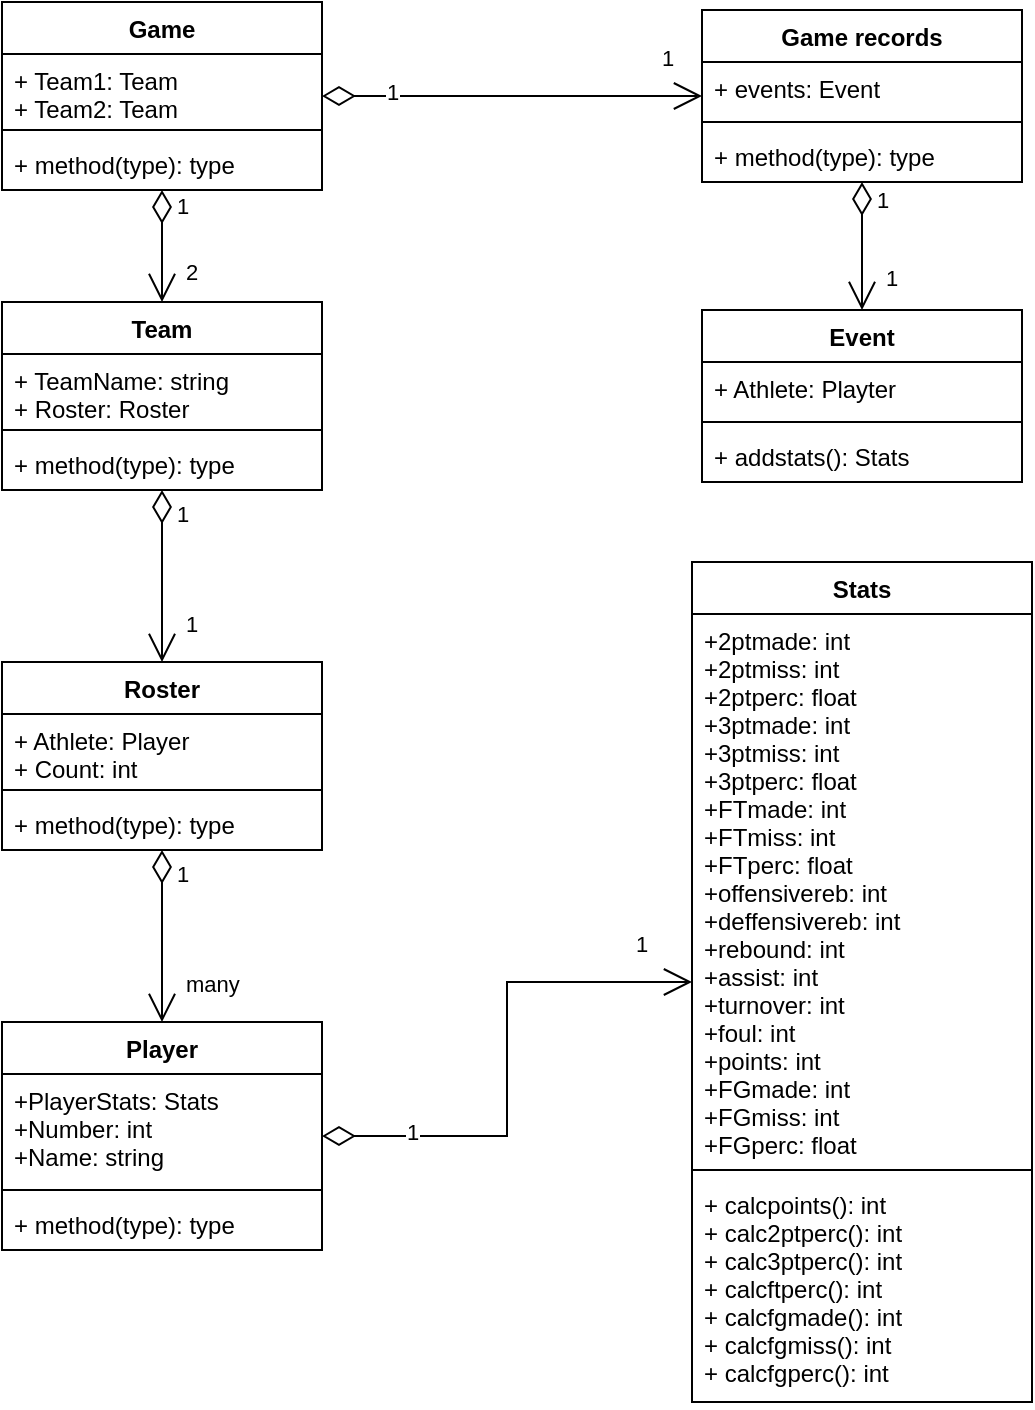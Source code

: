 <mxfile version="20.0.1" type="github">
  <diagram id="C5RBs43oDa-KdzZeNtuy" name="Page-1">
    <mxGraphModel dx="1977" dy="1080" grid="1" gridSize="10" guides="1" tooltips="1" connect="1" arrows="1" fold="1" page="1" pageScale="1" pageWidth="827" pageHeight="1169" math="0" shadow="0">
      <root>
        <mxCell id="WIyWlLk6GJQsqaUBKTNV-0" />
        <mxCell id="WIyWlLk6GJQsqaUBKTNV-1" parent="WIyWlLk6GJQsqaUBKTNV-0" />
        <mxCell id="7j4fDjFhmviyfLZyXL8e-0" value="Game" style="swimlane;fontStyle=1;align=center;verticalAlign=top;childLayout=stackLayout;horizontal=1;startSize=26;horizontalStack=0;resizeParent=1;resizeParentMax=0;resizeLast=0;collapsible=1;marginBottom=0;" vertex="1" parent="WIyWlLk6GJQsqaUBKTNV-1">
          <mxGeometry x="40" y="50" width="160" height="94" as="geometry" />
        </mxCell>
        <mxCell id="7j4fDjFhmviyfLZyXL8e-1" value="+ Team1: Team&#xa;+ Team2: Team" style="text;strokeColor=none;fillColor=none;align=left;verticalAlign=top;spacingLeft=4;spacingRight=4;overflow=hidden;rotatable=0;points=[[0,0.5],[1,0.5]];portConstraint=eastwest;" vertex="1" parent="7j4fDjFhmviyfLZyXL8e-0">
          <mxGeometry y="26" width="160" height="34" as="geometry" />
        </mxCell>
        <mxCell id="7j4fDjFhmviyfLZyXL8e-2" value="" style="line;strokeWidth=1;fillColor=none;align=left;verticalAlign=middle;spacingTop=-1;spacingLeft=3;spacingRight=3;rotatable=0;labelPosition=right;points=[];portConstraint=eastwest;" vertex="1" parent="7j4fDjFhmviyfLZyXL8e-0">
          <mxGeometry y="60" width="160" height="8" as="geometry" />
        </mxCell>
        <mxCell id="7j4fDjFhmviyfLZyXL8e-3" value="+ method(type): type" style="text;strokeColor=none;fillColor=none;align=left;verticalAlign=top;spacingLeft=4;spacingRight=4;overflow=hidden;rotatable=0;points=[[0,0.5],[1,0.5]];portConstraint=eastwest;" vertex="1" parent="7j4fDjFhmviyfLZyXL8e-0">
          <mxGeometry y="68" width="160" height="26" as="geometry" />
        </mxCell>
        <mxCell id="7j4fDjFhmviyfLZyXL8e-4" value="Team" style="swimlane;fontStyle=1;align=center;verticalAlign=top;childLayout=stackLayout;horizontal=1;startSize=26;horizontalStack=0;resizeParent=1;resizeParentMax=0;resizeLast=0;collapsible=1;marginBottom=0;" vertex="1" parent="WIyWlLk6GJQsqaUBKTNV-1">
          <mxGeometry x="40" y="200" width="160" height="94" as="geometry" />
        </mxCell>
        <mxCell id="7j4fDjFhmviyfLZyXL8e-5" value="+ TeamName: string&#xa;+ Roster: Roster" style="text;strokeColor=none;fillColor=none;align=left;verticalAlign=top;spacingLeft=4;spacingRight=4;overflow=hidden;rotatable=0;points=[[0,0.5],[1,0.5]];portConstraint=eastwest;" vertex="1" parent="7j4fDjFhmviyfLZyXL8e-4">
          <mxGeometry y="26" width="160" height="34" as="geometry" />
        </mxCell>
        <mxCell id="7j4fDjFhmviyfLZyXL8e-6" value="" style="line;strokeWidth=1;fillColor=none;align=left;verticalAlign=middle;spacingTop=-1;spacingLeft=3;spacingRight=3;rotatable=0;labelPosition=right;points=[];portConstraint=eastwest;" vertex="1" parent="7j4fDjFhmviyfLZyXL8e-4">
          <mxGeometry y="60" width="160" height="8" as="geometry" />
        </mxCell>
        <mxCell id="7j4fDjFhmviyfLZyXL8e-7" value="+ method(type): type" style="text;strokeColor=none;fillColor=none;align=left;verticalAlign=top;spacingLeft=4;spacingRight=4;overflow=hidden;rotatable=0;points=[[0,0.5],[1,0.5]];portConstraint=eastwest;" vertex="1" parent="7j4fDjFhmviyfLZyXL8e-4">
          <mxGeometry y="68" width="160" height="26" as="geometry" />
        </mxCell>
        <mxCell id="7j4fDjFhmviyfLZyXL8e-8" value="Roster" style="swimlane;fontStyle=1;align=center;verticalAlign=top;childLayout=stackLayout;horizontal=1;startSize=26;horizontalStack=0;resizeParent=1;resizeParentMax=0;resizeLast=0;collapsible=1;marginBottom=0;" vertex="1" parent="WIyWlLk6GJQsqaUBKTNV-1">
          <mxGeometry x="40" y="380" width="160" height="94" as="geometry" />
        </mxCell>
        <mxCell id="7j4fDjFhmviyfLZyXL8e-9" value="+ Athlete: Player&#xa;+ Count: int" style="text;strokeColor=none;fillColor=none;align=left;verticalAlign=top;spacingLeft=4;spacingRight=4;overflow=hidden;rotatable=0;points=[[0,0.5],[1,0.5]];portConstraint=eastwest;" vertex="1" parent="7j4fDjFhmviyfLZyXL8e-8">
          <mxGeometry y="26" width="160" height="34" as="geometry" />
        </mxCell>
        <mxCell id="7j4fDjFhmviyfLZyXL8e-10" value="" style="line;strokeWidth=1;fillColor=none;align=left;verticalAlign=middle;spacingTop=-1;spacingLeft=3;spacingRight=3;rotatable=0;labelPosition=right;points=[];portConstraint=eastwest;" vertex="1" parent="7j4fDjFhmviyfLZyXL8e-8">
          <mxGeometry y="60" width="160" height="8" as="geometry" />
        </mxCell>
        <mxCell id="7j4fDjFhmviyfLZyXL8e-11" value="+ method(type): type" style="text;strokeColor=none;fillColor=none;align=left;verticalAlign=top;spacingLeft=4;spacingRight=4;overflow=hidden;rotatable=0;points=[[0,0.5],[1,0.5]];portConstraint=eastwest;" vertex="1" parent="7j4fDjFhmviyfLZyXL8e-8">
          <mxGeometry y="68" width="160" height="26" as="geometry" />
        </mxCell>
        <mxCell id="7j4fDjFhmviyfLZyXL8e-12" value="Player" style="swimlane;fontStyle=1;align=center;verticalAlign=top;childLayout=stackLayout;horizontal=1;startSize=26;horizontalStack=0;resizeParent=1;resizeParentMax=0;resizeLast=0;collapsible=1;marginBottom=0;" vertex="1" parent="WIyWlLk6GJQsqaUBKTNV-1">
          <mxGeometry x="40" y="560" width="160" height="114" as="geometry" />
        </mxCell>
        <mxCell id="7j4fDjFhmviyfLZyXL8e-13" value="+PlayerStats: Stats&#xa;+Number: int&#xa;+Name: string" style="text;strokeColor=none;fillColor=none;align=left;verticalAlign=top;spacingLeft=4;spacingRight=4;overflow=hidden;rotatable=0;points=[[0,0.5],[1,0.5]];portConstraint=eastwest;" vertex="1" parent="7j4fDjFhmviyfLZyXL8e-12">
          <mxGeometry y="26" width="160" height="54" as="geometry" />
        </mxCell>
        <mxCell id="7j4fDjFhmviyfLZyXL8e-14" value="" style="line;strokeWidth=1;fillColor=none;align=left;verticalAlign=middle;spacingTop=-1;spacingLeft=3;spacingRight=3;rotatable=0;labelPosition=right;points=[];portConstraint=eastwest;" vertex="1" parent="7j4fDjFhmviyfLZyXL8e-12">
          <mxGeometry y="80" width="160" height="8" as="geometry" />
        </mxCell>
        <mxCell id="7j4fDjFhmviyfLZyXL8e-15" value="+ method(type): type" style="text;strokeColor=none;fillColor=none;align=left;verticalAlign=top;spacingLeft=4;spacingRight=4;overflow=hidden;rotatable=0;points=[[0,0.5],[1,0.5]];portConstraint=eastwest;" vertex="1" parent="7j4fDjFhmviyfLZyXL8e-12">
          <mxGeometry y="88" width="160" height="26" as="geometry" />
        </mxCell>
        <mxCell id="7j4fDjFhmviyfLZyXL8e-16" value="Stats" style="swimlane;fontStyle=1;align=center;verticalAlign=top;childLayout=stackLayout;horizontal=1;startSize=26;horizontalStack=0;resizeParent=1;resizeParentMax=0;resizeLast=0;collapsible=1;marginBottom=0;" vertex="1" parent="WIyWlLk6GJQsqaUBKTNV-1">
          <mxGeometry x="385" y="330" width="170" height="420" as="geometry" />
        </mxCell>
        <mxCell id="7j4fDjFhmviyfLZyXL8e-17" value="+2ptmade: int&#xa;+2ptmiss: int&#xa;+2ptperc: float&#xa;+3ptmade: int&#xa;+3ptmiss: int&#xa;+3ptperc: float&#xa;+FTmade: int&#xa;+FTmiss: int&#xa;+FTperc: float&#xa;+offensivereb: int&#xa;+deffensivereb: int&#xa;+rebound: int&#xa;+assist: int&#xa;+turnover: int&#xa;+foul: int&#xa;+points: int&#xa;+FGmade: int&#xa;+FGmiss: int&#xa;+FGperc: float" style="text;strokeColor=none;fillColor=none;align=left;verticalAlign=top;spacingLeft=4;spacingRight=4;overflow=hidden;rotatable=0;points=[[0,0.5],[1,0.5]];portConstraint=eastwest;" vertex="1" parent="7j4fDjFhmviyfLZyXL8e-16">
          <mxGeometry y="26" width="170" height="274" as="geometry" />
        </mxCell>
        <mxCell id="7j4fDjFhmviyfLZyXL8e-18" value="" style="line;strokeWidth=1;fillColor=none;align=left;verticalAlign=middle;spacingTop=-1;spacingLeft=3;spacingRight=3;rotatable=0;labelPosition=right;points=[];portConstraint=eastwest;" vertex="1" parent="7j4fDjFhmviyfLZyXL8e-16">
          <mxGeometry y="300" width="170" height="8" as="geometry" />
        </mxCell>
        <mxCell id="7j4fDjFhmviyfLZyXL8e-19" value="+ calcpoints(): int&#xa;+ calc2ptperc(): int&#xa;+ calc3ptperc(): int&#xa;+ calcftperc(): int&#xa;+ calcfgmade(): int&#xa;+ calcfgmiss(): int&#xa;+ calcfgperc(): int" style="text;strokeColor=none;fillColor=none;align=left;verticalAlign=top;spacingLeft=4;spacingRight=4;overflow=hidden;rotatable=0;points=[[0,0.5],[1,0.5]];portConstraint=eastwest;" vertex="1" parent="7j4fDjFhmviyfLZyXL8e-16">
          <mxGeometry y="308" width="170" height="112" as="geometry" />
        </mxCell>
        <mxCell id="7j4fDjFhmviyfLZyXL8e-20" value="2" style="endArrow=open;html=1;endSize=12;startArrow=diamondThin;startSize=14;startFill=0;edgeStyle=orthogonalEdgeStyle;align=left;verticalAlign=bottom;rounded=0;exitX=0.5;exitY=1;exitDx=0;exitDy=0;entryX=0.5;entryY=0;entryDx=0;entryDy=0;" edge="1" parent="WIyWlLk6GJQsqaUBKTNV-1" source="7j4fDjFhmviyfLZyXL8e-0" target="7j4fDjFhmviyfLZyXL8e-4">
          <mxGeometry x="0.767" y="10" relative="1" as="geometry">
            <mxPoint x="190" y="610" as="sourcePoint" />
            <mxPoint x="350" y="610" as="targetPoint" />
            <mxPoint as="offset" />
          </mxGeometry>
        </mxCell>
        <mxCell id="7j4fDjFhmviyfLZyXL8e-21" value="1" style="edgeLabel;html=1;align=center;verticalAlign=middle;resizable=0;points=[];" vertex="1" connectable="0" parent="7j4fDjFhmviyfLZyXL8e-20">
          <mxGeometry x="-0.717" y="2" relative="1" as="geometry">
            <mxPoint x="8" as="offset" />
          </mxGeometry>
        </mxCell>
        <mxCell id="7j4fDjFhmviyfLZyXL8e-25" value="1" style="endArrow=open;html=1;endSize=12;startArrow=diamondThin;startSize=14;startFill=0;edgeStyle=orthogonalEdgeStyle;align=left;verticalAlign=bottom;rounded=0;" edge="1" parent="WIyWlLk6GJQsqaUBKTNV-1" source="7j4fDjFhmviyfLZyXL8e-4" target="7j4fDjFhmviyfLZyXL8e-8">
          <mxGeometry x="0.767" y="10" relative="1" as="geometry">
            <mxPoint x="120" y="310" as="sourcePoint" />
            <mxPoint x="119.67" y="610" as="targetPoint" />
            <mxPoint as="offset" />
            <Array as="points" />
          </mxGeometry>
        </mxCell>
        <mxCell id="7j4fDjFhmviyfLZyXL8e-26" value="1" style="edgeLabel;html=1;align=center;verticalAlign=middle;resizable=0;points=[];" vertex="1" connectable="0" parent="7j4fDjFhmviyfLZyXL8e-25">
          <mxGeometry x="-0.717" y="2" relative="1" as="geometry">
            <mxPoint x="8" as="offset" />
          </mxGeometry>
        </mxCell>
        <mxCell id="7j4fDjFhmviyfLZyXL8e-27" value="many" style="endArrow=open;html=1;endSize=12;startArrow=diamondThin;startSize=14;startFill=0;edgeStyle=orthogonalEdgeStyle;align=left;verticalAlign=bottom;rounded=0;entryX=0.5;entryY=0;entryDx=0;entryDy=0;" edge="1" parent="WIyWlLk6GJQsqaUBKTNV-1" source="7j4fDjFhmviyfLZyXL8e-8" target="7j4fDjFhmviyfLZyXL8e-12">
          <mxGeometry x="0.767" y="10" relative="1" as="geometry">
            <mxPoint x="129.67" y="534" as="sourcePoint" />
            <mxPoint x="129.67" y="620" as="targetPoint" />
            <mxPoint as="offset" />
          </mxGeometry>
        </mxCell>
        <mxCell id="7j4fDjFhmviyfLZyXL8e-28" value="1" style="edgeLabel;html=1;align=center;verticalAlign=middle;resizable=0;points=[];" vertex="1" connectable="0" parent="7j4fDjFhmviyfLZyXL8e-27">
          <mxGeometry x="-0.717" y="2" relative="1" as="geometry">
            <mxPoint x="8" as="offset" />
          </mxGeometry>
        </mxCell>
        <mxCell id="7j4fDjFhmviyfLZyXL8e-29" value="1" style="endArrow=open;html=1;endSize=12;startArrow=diamondThin;startSize=14;startFill=0;edgeStyle=orthogonalEdgeStyle;align=left;verticalAlign=bottom;rounded=0;" edge="1" parent="WIyWlLk6GJQsqaUBKTNV-1" source="7j4fDjFhmviyfLZyXL8e-12" target="7j4fDjFhmviyfLZyXL8e-16">
          <mxGeometry x="0.767" y="10" relative="1" as="geometry">
            <mxPoint x="139.67" y="544" as="sourcePoint" />
            <mxPoint x="120" y="810" as="targetPoint" />
            <mxPoint as="offset" />
          </mxGeometry>
        </mxCell>
        <mxCell id="7j4fDjFhmviyfLZyXL8e-30" value="1" style="edgeLabel;html=1;align=center;verticalAlign=middle;resizable=0;points=[];" vertex="1" connectable="0" parent="7j4fDjFhmviyfLZyXL8e-29">
          <mxGeometry x="-0.717" y="2" relative="1" as="geometry">
            <mxPoint x="8" as="offset" />
          </mxGeometry>
        </mxCell>
        <mxCell id="7j4fDjFhmviyfLZyXL8e-43" value="Game records" style="swimlane;fontStyle=1;align=center;verticalAlign=top;childLayout=stackLayout;horizontal=1;startSize=26;horizontalStack=0;resizeParent=1;resizeParentMax=0;resizeLast=0;collapsible=1;marginBottom=0;" vertex="1" parent="WIyWlLk6GJQsqaUBKTNV-1">
          <mxGeometry x="390" y="54" width="160" height="86" as="geometry" />
        </mxCell>
        <mxCell id="7j4fDjFhmviyfLZyXL8e-44" value="+ events: Event" style="text;strokeColor=none;fillColor=none;align=left;verticalAlign=top;spacingLeft=4;spacingRight=4;overflow=hidden;rotatable=0;points=[[0,0.5],[1,0.5]];portConstraint=eastwest;" vertex="1" parent="7j4fDjFhmviyfLZyXL8e-43">
          <mxGeometry y="26" width="160" height="26" as="geometry" />
        </mxCell>
        <mxCell id="7j4fDjFhmviyfLZyXL8e-45" value="" style="line;strokeWidth=1;fillColor=none;align=left;verticalAlign=middle;spacingTop=-1;spacingLeft=3;spacingRight=3;rotatable=0;labelPosition=right;points=[];portConstraint=eastwest;" vertex="1" parent="7j4fDjFhmviyfLZyXL8e-43">
          <mxGeometry y="52" width="160" height="8" as="geometry" />
        </mxCell>
        <mxCell id="7j4fDjFhmviyfLZyXL8e-46" value="+ method(type): type" style="text;strokeColor=none;fillColor=none;align=left;verticalAlign=top;spacingLeft=4;spacingRight=4;overflow=hidden;rotatable=0;points=[[0,0.5],[1,0.5]];portConstraint=eastwest;" vertex="1" parent="7j4fDjFhmviyfLZyXL8e-43">
          <mxGeometry y="60" width="160" height="26" as="geometry" />
        </mxCell>
        <mxCell id="7j4fDjFhmviyfLZyXL8e-47" value="1" style="endArrow=open;html=1;endSize=12;startArrow=diamondThin;startSize=14;startFill=0;edgeStyle=orthogonalEdgeStyle;align=left;verticalAlign=bottom;rounded=0;" edge="1" parent="WIyWlLk6GJQsqaUBKTNV-1" source="7j4fDjFhmviyfLZyXL8e-0" target="7j4fDjFhmviyfLZyXL8e-43">
          <mxGeometry x="0.767" y="10" relative="1" as="geometry">
            <mxPoint x="130" y="304" as="sourcePoint" />
            <mxPoint x="130" y="390" as="targetPoint" />
            <mxPoint as="offset" />
            <Array as="points" />
          </mxGeometry>
        </mxCell>
        <mxCell id="7j4fDjFhmviyfLZyXL8e-48" value="1" style="edgeLabel;html=1;align=center;verticalAlign=middle;resizable=0;points=[];" vertex="1" connectable="0" parent="7j4fDjFhmviyfLZyXL8e-47">
          <mxGeometry x="-0.717" y="2" relative="1" as="geometry">
            <mxPoint x="8" as="offset" />
          </mxGeometry>
        </mxCell>
        <mxCell id="7j4fDjFhmviyfLZyXL8e-49" value="Event" style="swimlane;fontStyle=1;align=center;verticalAlign=top;childLayout=stackLayout;horizontal=1;startSize=26;horizontalStack=0;resizeParent=1;resizeParentMax=0;resizeLast=0;collapsible=1;marginBottom=0;" vertex="1" parent="WIyWlLk6GJQsqaUBKTNV-1">
          <mxGeometry x="390" y="204" width="160" height="86" as="geometry" />
        </mxCell>
        <mxCell id="7j4fDjFhmviyfLZyXL8e-50" value="+ Athlete: Playter" style="text;strokeColor=none;fillColor=none;align=left;verticalAlign=top;spacingLeft=4;spacingRight=4;overflow=hidden;rotatable=0;points=[[0,0.5],[1,0.5]];portConstraint=eastwest;" vertex="1" parent="7j4fDjFhmviyfLZyXL8e-49">
          <mxGeometry y="26" width="160" height="26" as="geometry" />
        </mxCell>
        <mxCell id="7j4fDjFhmviyfLZyXL8e-51" value="" style="line;strokeWidth=1;fillColor=none;align=left;verticalAlign=middle;spacingTop=-1;spacingLeft=3;spacingRight=3;rotatable=0;labelPosition=right;points=[];portConstraint=eastwest;" vertex="1" parent="7j4fDjFhmviyfLZyXL8e-49">
          <mxGeometry y="52" width="160" height="8" as="geometry" />
        </mxCell>
        <mxCell id="7j4fDjFhmviyfLZyXL8e-52" value="+ addstats(): Stats" style="text;strokeColor=none;fillColor=none;align=left;verticalAlign=top;spacingLeft=4;spacingRight=4;overflow=hidden;rotatable=0;points=[[0,0.5],[1,0.5]];portConstraint=eastwest;" vertex="1" parent="7j4fDjFhmviyfLZyXL8e-49">
          <mxGeometry y="60" width="160" height="26" as="geometry" />
        </mxCell>
        <mxCell id="7j4fDjFhmviyfLZyXL8e-53" value="1" style="endArrow=open;html=1;endSize=12;startArrow=diamondThin;startSize=14;startFill=0;edgeStyle=orthogonalEdgeStyle;align=left;verticalAlign=bottom;rounded=0;" edge="1" parent="WIyWlLk6GJQsqaUBKTNV-1" source="7j4fDjFhmviyfLZyXL8e-43" target="7j4fDjFhmviyfLZyXL8e-49">
          <mxGeometry x="0.767" y="10" relative="1" as="geometry">
            <mxPoint x="140" y="314" as="sourcePoint" />
            <mxPoint x="140" y="400" as="targetPoint" />
            <mxPoint as="offset" />
            <Array as="points" />
          </mxGeometry>
        </mxCell>
        <mxCell id="7j4fDjFhmviyfLZyXL8e-54" value="1" style="edgeLabel;html=1;align=center;verticalAlign=middle;resizable=0;points=[];" vertex="1" connectable="0" parent="7j4fDjFhmviyfLZyXL8e-53">
          <mxGeometry x="-0.717" y="2" relative="1" as="geometry">
            <mxPoint x="8" as="offset" />
          </mxGeometry>
        </mxCell>
      </root>
    </mxGraphModel>
  </diagram>
</mxfile>
